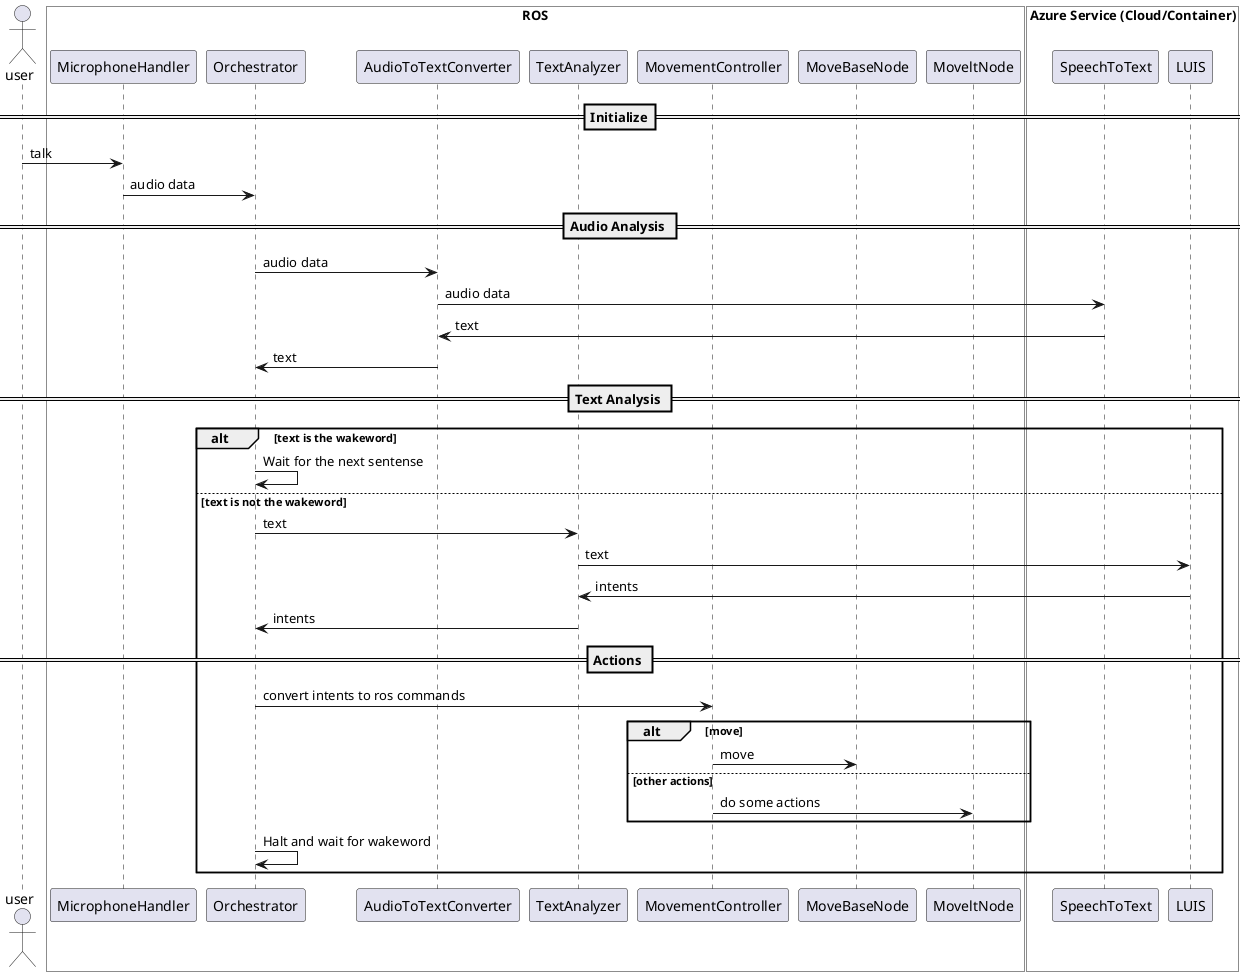 @startuml

actor user

box "ROS" #White
participant MicrophoneHandler
participant Orchestrator
participant AudioToTextConverter
participant TextAnalyzer
participant MovementController
participant MoveBaseNode
participant MoveltNode

end box

box "Azure Service (Cloud/Container)" #White
participant SpeechToText
participant LUIS
end box

== Initialize==

user -> MicrophoneHandler: talk

MicrophoneHandler -> Orchestrator: audio data

== Audio Analysis ==

Orchestrator -> AudioToTextConverter: audio data
AudioToTextConverter -> SpeechToText: audio data
SpeechToText -> AudioToTextConverter: text
AudioToTextConverter -> Orchestrator: text

== Text Analysis ==

alt text is the wakeword
    Orchestrator -> Orchestrator: Wait for the next sentense
else text is not the wakeword
    Orchestrator -> TextAnalyzer: text
    TextAnalyzer -> LUIS: text
    LUIS -> TextAnalyzer: intents
    TextAnalyzer -> Orchestrator: intents

== Actions ==
    Orchestrator -> MovementController: convert intents to ros commands

    alt move 
        MovementController -> MoveBaseNode: move
    else other actions
        MovementController -> MoveltNode: do some actions
    end

    Orchestrator -> Orchestrator: Halt and wait for wakeword
end

@enduml